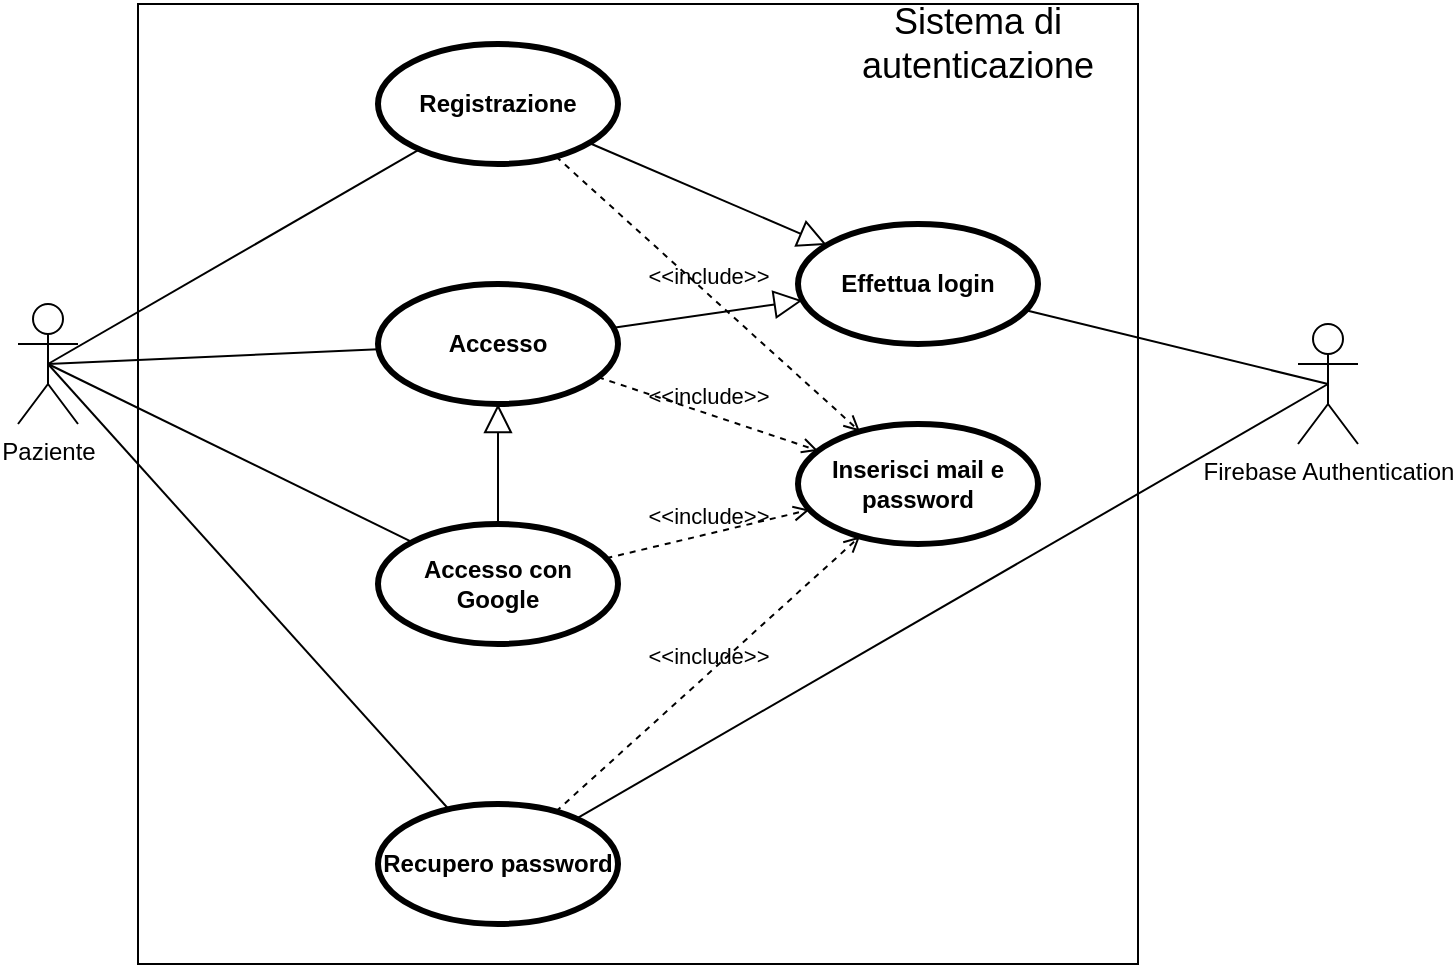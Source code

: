 <mxfile version="14.4.2" type="device" pages="3"><diagram id="C5RBs43oDa-KdzZeNtuy" name="Autenticazione"><mxGraphModel dx="1038" dy="614" grid="1" gridSize="10" guides="1" tooltips="1" connect="1" arrows="1" fold="1" page="1" pageScale="1" pageWidth="827" pageHeight="1169" math="0" shadow="0"><root><mxCell id="WIyWlLk6GJQsqaUBKTNV-0"/><mxCell id="WIyWlLk6GJQsqaUBKTNV-1" parent="WIyWlLk6GJQsqaUBKTNV-0"/><mxCell id="Z7hY3oZWkRkJon9bV2Mr-0" value="Paziente" style="shape=umlActor;verticalLabelPosition=bottom;verticalAlign=top;html=1;outlineConnect=0;" parent="WIyWlLk6GJQsqaUBKTNV-1" vertex="1"><mxGeometry x="60" y="230" width="30" height="60" as="geometry"/></mxCell><mxCell id="Z7hY3oZWkRkJon9bV2Mr-2" value="" style="endArrow=none;html=1;exitX=0.5;exitY=0.5;exitDx=0;exitDy=0;exitPerimeter=0;" parent="WIyWlLk6GJQsqaUBKTNV-1" source="Z7hY3oZWkRkJon9bV2Mr-0" target="Z7hY3oZWkRkJon9bV2Mr-21" edge="1"><mxGeometry width="50" height="50" relative="1" as="geometry"><mxPoint x="390" y="320" as="sourcePoint"/><mxPoint x="293.055" y="104.91" as="targetPoint"/></mxGeometry></mxCell><mxCell id="Z7hY3oZWkRkJon9bV2Mr-15" value="" style="edgeStyle=none;html=1;endArrow=block;endFill=0;endSize=12;verticalAlign=bottom;" parent="WIyWlLk6GJQsqaUBKTNV-1" source="Z7hY3oZWkRkJon9bV2Mr-20" target="Z7hY3oZWkRkJon9bV2Mr-17" edge="1"><mxGeometry width="160" relative="1" as="geometry"><mxPoint x="483.726" y="53.876" as="sourcePoint"/><mxPoint x="397.47" y="68.506" as="targetPoint"/></mxGeometry></mxCell><mxCell id="Z7hY3oZWkRkJon9bV2Mr-16" value="" style="edgeStyle=none;html=1;endArrow=block;endFill=0;endSize=12;verticalAlign=bottom;" parent="WIyWlLk6GJQsqaUBKTNV-1" source="Z7hY3oZWkRkJon9bV2Mr-21" target="Z7hY3oZWkRkJon9bV2Mr-17" edge="1"><mxGeometry width="160" relative="1" as="geometry"><mxPoint x="482.4" y="118.8" as="sourcePoint"/><mxPoint x="396.18" y="94.045" as="targetPoint"/></mxGeometry></mxCell><mxCell id="Z7hY3oZWkRkJon9bV2Mr-17" value="Effettua login" style="shape=ellipse;html=1;strokeWidth=3;fontStyle=1;whiteSpace=wrap;align=center;perimeter=ellipsePerimeter;" parent="WIyWlLk6GJQsqaUBKTNV-1" vertex="1"><mxGeometry x="450" y="190" width="120" height="60" as="geometry"/></mxCell><mxCell id="Z7hY3oZWkRkJon9bV2Mr-20" value="Accesso" style="shape=ellipse;html=1;strokeWidth=3;fontStyle=1;whiteSpace=wrap;align=center;perimeter=ellipsePerimeter;" parent="WIyWlLk6GJQsqaUBKTNV-1" vertex="1"><mxGeometry x="240" y="220" width="120" height="60" as="geometry"/></mxCell><mxCell id="Z7hY3oZWkRkJon9bV2Mr-21" value="Registrazione" style="shape=ellipse;html=1;strokeWidth=3;fontStyle=1;whiteSpace=wrap;align=center;perimeter=ellipsePerimeter;" parent="WIyWlLk6GJQsqaUBKTNV-1" vertex="1"><mxGeometry x="240" y="100" width="120" height="60" as="geometry"/></mxCell><mxCell id="Z7hY3oZWkRkJon9bV2Mr-23" value="Accesso con Google" style="shape=ellipse;html=1;strokeWidth=3;fontStyle=1;whiteSpace=wrap;align=center;perimeter=ellipsePerimeter;" parent="WIyWlLk6GJQsqaUBKTNV-1" vertex="1"><mxGeometry x="240" y="340" width="120" height="60" as="geometry"/></mxCell><mxCell id="Z7hY3oZWkRkJon9bV2Mr-24" value="" style="endArrow=none;html=1;exitX=0.5;exitY=0.5;exitDx=0;exitDy=0;exitPerimeter=0;" parent="WIyWlLk6GJQsqaUBKTNV-1" source="Z7hY3oZWkRkJon9bV2Mr-0" target="Z7hY3oZWkRkJon9bV2Mr-20" edge="1"><mxGeometry width="50" height="50" relative="1" as="geometry"><mxPoint x="105" y="220" as="sourcePoint"/><mxPoint x="254.105" y="190.906" as="targetPoint"/></mxGeometry></mxCell><mxCell id="Z7hY3oZWkRkJon9bV2Mr-28" value="" style="edgeStyle=none;html=1;endArrow=none;verticalAlign=bottom;exitX=0.5;exitY=0.5;exitDx=0;exitDy=0;exitPerimeter=0;" parent="WIyWlLk6GJQsqaUBKTNV-1" source="Z7hY3oZWkRkJon9bV2Mr-0" target="Z7hY3oZWkRkJon9bV2Mr-23" edge="1"><mxGeometry width="160" relative="1" as="geometry"><mxPoint x="120" y="350" as="sourcePoint"/><mxPoint x="280" y="350" as="targetPoint"/></mxGeometry></mxCell><mxCell id="Z7hY3oZWkRkJon9bV2Mr-30" value="" style="edgeStyle=none;html=1;endArrow=block;endFill=0;endSize=12;verticalAlign=bottom;" parent="WIyWlLk6GJQsqaUBKTNV-1" source="Z7hY3oZWkRkJon9bV2Mr-23" target="Z7hY3oZWkRkJon9bV2Mr-20" edge="1"><mxGeometry width="160" relative="1" as="geometry"><mxPoint x="280" y="330" as="sourcePoint"/><mxPoint x="440" y="330" as="targetPoint"/></mxGeometry></mxCell><mxCell id="Z7hY3oZWkRkJon9bV2Mr-31" value="Inserisci mail e password" style="shape=ellipse;html=1;strokeWidth=3;fontStyle=1;whiteSpace=wrap;align=center;perimeter=ellipsePerimeter;" parent="WIyWlLk6GJQsqaUBKTNV-1" vertex="1"><mxGeometry x="450" y="290" width="120" height="60" as="geometry"/></mxCell><mxCell id="Z7hY3oZWkRkJon9bV2Mr-33" value="&amp;lt;&amp;lt;include&amp;gt;&amp;gt;" style="edgeStyle=none;html=1;endArrow=open;verticalAlign=bottom;dashed=1;labelBackgroundColor=none;" parent="WIyWlLk6GJQsqaUBKTNV-1" source="Z7hY3oZWkRkJon9bV2Mr-21" target="Z7hY3oZWkRkJon9bV2Mr-31" edge="1"><mxGeometry width="160" relative="1" as="geometry"><mxPoint x="380" y="220" as="sourcePoint"/><mxPoint x="660" y="250" as="targetPoint"/></mxGeometry></mxCell><mxCell id="Z7hY3oZWkRkJon9bV2Mr-37" value="&amp;lt;&amp;lt;include&amp;gt;&amp;gt;" style="edgeStyle=none;html=1;endArrow=open;verticalAlign=bottom;dashed=1;labelBackgroundColor=none;" parent="WIyWlLk6GJQsqaUBKTNV-1" source="Z7hY3oZWkRkJon9bV2Mr-20" target="Z7hY3oZWkRkJon9bV2Mr-31" edge="1"><mxGeometry width="160" relative="1" as="geometry"><mxPoint x="380" y="220" as="sourcePoint"/><mxPoint x="540" y="220" as="targetPoint"/></mxGeometry></mxCell><mxCell id="Z7hY3oZWkRkJon9bV2Mr-41" value="&amp;lt;&amp;lt;include&amp;gt;&amp;gt;" style="edgeStyle=none;html=1;endArrow=open;verticalAlign=bottom;dashed=1;labelBackgroundColor=none;" parent="WIyWlLk6GJQsqaUBKTNV-1" source="Z7hY3oZWkRkJon9bV2Mr-23" target="Z7hY3oZWkRkJon9bV2Mr-31" edge="1"><mxGeometry width="160" relative="1" as="geometry"><mxPoint x="380" y="220" as="sourcePoint"/><mxPoint x="540" y="220" as="targetPoint"/></mxGeometry></mxCell><mxCell id="Z7hY3oZWkRkJon9bV2Mr-42" value="Recupero password" style="shape=ellipse;html=1;strokeWidth=3;fontStyle=1;whiteSpace=wrap;align=center;perimeter=ellipsePerimeter;" parent="WIyWlLk6GJQsqaUBKTNV-1" vertex="1"><mxGeometry x="240" y="480" width="120" height="60" as="geometry"/></mxCell><mxCell id="Z7hY3oZWkRkJon9bV2Mr-43" value="&amp;lt;&amp;lt;include&amp;gt;&amp;gt;" style="edgeStyle=none;html=1;endArrow=open;verticalAlign=bottom;dashed=1;labelBackgroundColor=none;" parent="WIyWlLk6GJQsqaUBKTNV-1" source="Z7hY3oZWkRkJon9bV2Mr-42" target="Z7hY3oZWkRkJon9bV2Mr-31" edge="1"><mxGeometry width="160" relative="1" as="geometry"><mxPoint x="380" y="330" as="sourcePoint"/><mxPoint x="540" y="330" as="targetPoint"/></mxGeometry></mxCell><mxCell id="Z7hY3oZWkRkJon9bV2Mr-44" value="Firebase Authentication" style="shape=umlActor;html=1;verticalLabelPosition=bottom;verticalAlign=top;align=center;" parent="WIyWlLk6GJQsqaUBKTNV-1" vertex="1"><mxGeometry x="700" y="240" width="30" height="60" as="geometry"/></mxCell><mxCell id="Z7hY3oZWkRkJon9bV2Mr-45" value="" style="edgeStyle=none;html=1;endArrow=none;verticalAlign=bottom;entryX=0.5;entryY=0.5;entryDx=0;entryDy=0;entryPerimeter=0;" parent="WIyWlLk6GJQsqaUBKTNV-1" source="Z7hY3oZWkRkJon9bV2Mr-17" target="Z7hY3oZWkRkJon9bV2Mr-44" edge="1"><mxGeometry width="160" relative="1" as="geometry"><mxPoint x="730" y="250" as="sourcePoint"/><mxPoint x="570" y="330" as="targetPoint"/></mxGeometry></mxCell><mxCell id="Z7hY3oZWkRkJon9bV2Mr-46" value="" style="edgeStyle=none;html=1;endArrow=none;verticalAlign=bottom;entryX=0.5;entryY=0.5;entryDx=0;entryDy=0;entryPerimeter=0;" parent="WIyWlLk6GJQsqaUBKTNV-1" source="Z7hY3oZWkRkJon9bV2Mr-42" target="Z7hY3oZWkRkJon9bV2Mr-44" edge="1"><mxGeometry width="160" relative="1" as="geometry"><mxPoint x="410" y="330" as="sourcePoint"/><mxPoint x="570" y="330" as="targetPoint"/></mxGeometry></mxCell><mxCell id="Z7hY3oZWkRkJon9bV2Mr-48" value="" style="edgeStyle=none;html=1;endArrow=none;verticalAlign=bottom;exitX=0.5;exitY=0.5;exitDx=0;exitDy=0;exitPerimeter=0;" parent="WIyWlLk6GJQsqaUBKTNV-1" source="Z7hY3oZWkRkJon9bV2Mr-0" target="Z7hY3oZWkRkJon9bV2Mr-42" edge="1"><mxGeometry width="160" relative="1" as="geometry"><mxPoint x="410" y="320" as="sourcePoint"/><mxPoint x="570" y="320" as="targetPoint"/></mxGeometry></mxCell><mxCell id="Z7hY3oZWkRkJon9bV2Mr-57" value="" style="rounded=0;whiteSpace=wrap;html=1;fillColor=none;" parent="WIyWlLk6GJQsqaUBKTNV-1" vertex="1"><mxGeometry x="120" y="80" width="500" height="480" as="geometry"/></mxCell><mxCell id="Z7hY3oZWkRkJon9bV2Mr-58" value="&lt;font style=&quot;font-size: 18px&quot;&gt;Sistema di autenticazione&lt;/font&gt;" style="text;html=1;strokeColor=none;fillColor=none;align=center;verticalAlign=middle;whiteSpace=wrap;rounded=0;" parent="WIyWlLk6GJQsqaUBKTNV-1" vertex="1"><mxGeometry x="470" y="90" width="140" height="20" as="geometry"/></mxCell></root></mxGraphModel></diagram><diagram id="Mmi5M5SoNs90t9QV_GVj" name="TalApp"><mxGraphModel dx="2310" dy="2046" grid="1" gridSize="10" guides="1" tooltips="1" connect="1" arrows="1" fold="1" page="1" pageScale="1" pageWidth="827" pageHeight="1169" math="0" shadow="0"><root><mxCell id="o3n6THYB0QuGTfENgM6s-0"/><mxCell id="o3n6THYB0QuGTfENgM6s-1" parent="o3n6THYB0QuGTfENgM6s-0"/><mxCell id="ErWyXOK8tNj4QNX0Vo6C-8" value="" style="rounded=0;whiteSpace=wrap;html=1;fillColor=none;" vertex="1" parent="o3n6THYB0QuGTfENgM6s-1"><mxGeometry x="40" y="-40" width="1040" height="560" as="geometry"/></mxCell><mxCell id="o3n6THYB0QuGTfENgM6s-2" value="Paziente" style="shape=umlActor;verticalLabelPosition=bottom;verticalAlign=top;html=1;outlineConnect=0;fillColor=none;" parent="o3n6THYB0QuGTfENgM6s-1" vertex="1"><mxGeometry x="-60" y="150" width="30" height="60" as="geometry"/></mxCell><mxCell id="o3n6THYB0QuGTfENgM6s-4" value="Visualizza calendario" style="shape=ellipse;html=1;strokeWidth=3;fontStyle=1;whiteSpace=wrap;align=center;perimeter=ellipsePerimeter;fillColor=none;" parent="o3n6THYB0QuGTfENgM6s-1" vertex="1"><mxGeometry x="120" y="-20" width="120" height="60" as="geometry"/></mxCell><mxCell id="o3n6THYB0QuGTfENgM6s-5" value="Mostra eventi in un giorno specifico" style="shape=ellipse;html=1;strokeWidth=3;fontStyle=1;whiteSpace=wrap;align=center;perimeter=ellipsePerimeter;fillColor=none;" parent="o3n6THYB0QuGTfENgM6s-1" vertex="1"><mxGeometry x="320" y="-20" width="120" height="60" as="geometry"/></mxCell><mxCell id="o3n6THYB0QuGTfENgM6s-6" value="" style="edgeStyle=none;html=1;endArrow=none;verticalAlign=bottom;exitX=0.5;exitY=0.5;exitDx=0;exitDy=0;exitPerimeter=0;" parent="o3n6THYB0QuGTfENgM6s-1" source="o3n6THYB0QuGTfENgM6s-2" target="o3n6THYB0QuGTfENgM6s-4" edge="1"><mxGeometry width="160" relative="1" as="geometry"><mxPoint x="180" y="-10" as="sourcePoint"/><mxPoint x="340" y="-10" as="targetPoint"/></mxGeometry></mxCell><mxCell id="o3n6THYB0QuGTfENgM6s-7" value="&amp;lt;&amp;lt;extend&amp;gt;&amp;gt;" style="edgeStyle=none;html=1;startArrow=open;endArrow=none;startSize=12;verticalAlign=bottom;dashed=1;labelBackgroundColor=none;" parent="o3n6THYB0QuGTfENgM6s-1" source="o3n6THYB0QuGTfENgM6s-4" target="o3n6THYB0QuGTfENgM6s-5" edge="1"><mxGeometry width="160" relative="1" as="geometry"><mxPoint x="310" y="280" as="sourcePoint"/><mxPoint x="470" y="280" as="targetPoint"/></mxGeometry></mxCell><mxCell id="o3n6THYB0QuGTfENgM6s-8" value="Aggiungi trasfusione" style="shape=ellipse;html=1;strokeWidth=3;fontStyle=1;whiteSpace=wrap;align=center;perimeter=ellipsePerimeter;fillColor=none;" parent="o3n6THYB0QuGTfENgM6s-1" vertex="1"><mxGeometry x="120" y="60" width="120" height="60" as="geometry"/></mxCell><mxCell id="o3n6THYB0QuGTfENgM6s-9" value="Aggiungi esame" style="shape=ellipse;html=1;strokeWidth=3;fontStyle=1;whiteSpace=wrap;align=center;perimeter=ellipsePerimeter;fillColor=none;" parent="o3n6THYB0QuGTfENgM6s-1" vertex="1"><mxGeometry x="120" y="140" width="120" height="60" as="geometry"/></mxCell><mxCell id="o3n6THYB0QuGTfENgM6s-10" value="Aggiungi terapia" style="shape=ellipse;html=1;strokeWidth=3;fontStyle=1;whiteSpace=wrap;align=center;perimeter=ellipsePerimeter;fillColor=none;" parent="o3n6THYB0QuGTfENgM6s-1" vertex="1"><mxGeometry x="120" y="220" width="120" height="60" as="geometry"/></mxCell><mxCell id="o3n6THYB0QuGTfENgM6s-14" value="Modifica trasfusione" style="shape=ellipse;html=1;strokeWidth=3;fontStyle=1;whiteSpace=wrap;align=center;perimeter=ellipsePerimeter;fillColor=none;" parent="o3n6THYB0QuGTfENgM6s-1" vertex="1"><mxGeometry x="480" y="200" width="120" height="60" as="geometry"/></mxCell><mxCell id="o3n6THYB0QuGTfENgM6s-18" value="&amp;lt;&amp;lt;extend&amp;gt;&amp;gt;" style="edgeStyle=none;html=1;startArrow=open;endArrow=none;startSize=12;verticalAlign=bottom;dashed=1;labelBackgroundColor=none;" parent="o3n6THYB0QuGTfENgM6s-1" target="o3n6THYB0QuGTfENgM6s-8" edge="1"><mxGeometry width="160" relative="1" as="geometry"><mxPoint x="226.587" y="71.095" as="sourcePoint"/><mxPoint x="410" y="290" as="targetPoint"/></mxGeometry></mxCell><mxCell id="o3n6THYB0QuGTfENgM6s-23" value="" style="edgeStyle=none;html=1;endArrow=none;verticalAlign=bottom;exitX=0.5;exitY=0.5;exitDx=0;exitDy=0;exitPerimeter=0;" parent="o3n6THYB0QuGTfENgM6s-1" source="o3n6THYB0QuGTfENgM6s-2" target="o3n6THYB0QuGTfENgM6s-8" edge="1"><mxGeometry width="160" relative="1" as="geometry"><mxPoint x="440" y="-100" as="sourcePoint"/><mxPoint x="133.206" y="108.777" as="targetPoint"/></mxGeometry></mxCell><mxCell id="o3n6THYB0QuGTfENgM6s-24" value="" style="edgeStyle=none;html=1;endArrow=none;verticalAlign=bottom;exitX=0.5;exitY=0.5;exitDx=0;exitDy=0;exitPerimeter=0;" parent="o3n6THYB0QuGTfENgM6s-1" source="o3n6THYB0QuGTfENgM6s-2" target="o3n6THYB0QuGTfENgM6s-9" edge="1"><mxGeometry width="160" relative="1" as="geometry"><mxPoint x="70" y="-230" as="sourcePoint"/><mxPoint x="120.237" y="172.665" as="targetPoint"/></mxGeometry></mxCell><mxCell id="o3n6THYB0QuGTfENgM6s-25" value="" style="edgeStyle=none;html=1;endArrow=none;verticalAlign=bottom;exitX=0.5;exitY=0.5;exitDx=0;exitDy=0;exitPerimeter=0;" parent="o3n6THYB0QuGTfENgM6s-1" source="o3n6THYB0QuGTfENgM6s-2" target="o3n6THYB0QuGTfENgM6s-10" edge="1"><mxGeometry width="160" relative="1" as="geometry"><mxPoint x="440" y="-100" as="sourcePoint"/><mxPoint x="129.102" y="234.115" as="targetPoint"/></mxGeometry></mxCell><mxCell id="o3n6THYB0QuGTfENgM6s-27" value="Elimina trasfusione" style="shape=ellipse;html=1;strokeWidth=3;fontStyle=1;whiteSpace=wrap;align=center;perimeter=ellipsePerimeter;fillColor=none;" parent="o3n6THYB0QuGTfENgM6s-1" vertex="1"><mxGeometry x="480" y="-20" width="120" height="60" as="geometry"/></mxCell><mxCell id="o3n6THYB0QuGTfENgM6s-28" value="Elimina esame" style="shape=ellipse;html=1;strokeWidth=3;fontStyle=1;whiteSpace=wrap;align=center;perimeter=ellipsePerimeter;fillColor=none;" parent="o3n6THYB0QuGTfENgM6s-1" vertex="1"><mxGeometry x="640" y="-20" width="120" height="60" as="geometry"/></mxCell><mxCell id="o3n6THYB0QuGTfENgM6s-30" value="&amp;lt;&amp;lt;extend&amp;gt;&amp;gt;" style="edgeStyle=none;html=1;startArrow=open;endArrow=none;startSize=12;verticalAlign=bottom;dashed=1;labelBackgroundColor=none;" parent="o3n6THYB0QuGTfENgM6s-1" source="o3n6THYB0QuGTfENgM6s-14" target="o3n6THYB0QuGTfENgM6s-27" edge="1"><mxGeometry width="160" relative="1" as="geometry"><mxPoint x="299" y="970" as="sourcePoint"/><mxPoint x="459" y="970" as="targetPoint"/></mxGeometry></mxCell><mxCell id="o3n6THYB0QuGTfENgM6s-31" value="&amp;lt;&amp;lt;extend&amp;gt;&amp;gt;" style="edgeStyle=none;html=1;startArrow=open;endArrow=none;startSize=12;verticalAlign=bottom;dashed=1;labelBackgroundColor=none;" parent="o3n6THYB0QuGTfENgM6s-1" source="o3n6THYB0QuGTfENgM6s-15" target="o3n6THYB0QuGTfENgM6s-28" edge="1"><mxGeometry width="160" relative="1" as="geometry"><mxPoint x="369" y="560" as="sourcePoint"/><mxPoint x="529" y="560" as="targetPoint"/></mxGeometry></mxCell><mxCell id="o3n6THYB0QuGTfENgM6s-32" value="&amp;lt;&amp;lt;extend&amp;gt;&amp;gt;" style="edgeStyle=none;html=1;startArrow=open;endArrow=none;startSize=12;verticalAlign=bottom;dashed=1;labelBackgroundColor=none;" parent="o3n6THYB0QuGTfENgM6s-1" source="o3n6THYB0QuGTfENgM6s-16" target="o3n6THYB0QuGTfENgM6s-29" edge="1"><mxGeometry width="160" relative="1" as="geometry"><mxPoint x="659" y="690" as="sourcePoint"/><mxPoint x="819" y="690" as="targetPoint"/></mxGeometry></mxCell><mxCell id="o3n6THYB0QuGTfENgM6s-33" value="&amp;lt;&amp;lt;extend&amp;gt;&amp;gt;" style="edgeStyle=none;html=1;startArrow=open;endArrow=none;startSize=12;verticalAlign=bottom;dashed=1;labelBackgroundColor=none;" parent="o3n6THYB0QuGTfENgM6s-1" source="o3n6THYB0QuGTfENgM6s-5" target="o3n6THYB0QuGTfENgM6s-14" edge="1"><mxGeometry width="160" relative="1" as="geometry"><mxPoint x="376" y="370" as="sourcePoint"/><mxPoint x="536" y="370" as="targetPoint"/></mxGeometry></mxCell><mxCell id="o3n6THYB0QuGTfENgM6s-34" value="&amp;lt;&amp;lt;extend&amp;gt;&amp;gt;" style="edgeStyle=none;html=1;startArrow=open;endArrow=none;startSize=12;verticalAlign=bottom;dashed=1;labelBackgroundColor=none;" parent="o3n6THYB0QuGTfENgM6s-1" source="o3n6THYB0QuGTfENgM6s-5" target="o3n6THYB0QuGTfENgM6s-15" edge="1"><mxGeometry width="160" relative="1" as="geometry"><mxPoint x="376" y="370" as="sourcePoint"/><mxPoint x="536" y="370" as="targetPoint"/></mxGeometry></mxCell><mxCell id="o3n6THYB0QuGTfENgM6s-35" value="&amp;lt;&amp;lt;extend&amp;gt;&amp;gt;" style="edgeStyle=none;html=1;startArrow=open;endArrow=none;startSize=12;verticalAlign=bottom;dashed=1;labelBackgroundColor=none;" parent="o3n6THYB0QuGTfENgM6s-1" source="o3n6THYB0QuGTfENgM6s-5" target="o3n6THYB0QuGTfENgM6s-16" edge="1"><mxGeometry width="160" relative="1" as="geometry"><mxPoint x="376" y="370" as="sourcePoint"/><mxPoint x="536" y="370" as="targetPoint"/></mxGeometry></mxCell><mxCell id="o3n6THYB0QuGTfENgM6s-36" value="Modifica impostazioni" style="shape=ellipse;html=1;strokeWidth=3;fontStyle=1;whiteSpace=wrap;align=center;perimeter=ellipsePerimeter;fillColor=none;" parent="o3n6THYB0QuGTfENgM6s-1" vertex="1"><mxGeometry x="120" y="300" width="120" height="60" as="geometry"/></mxCell><mxCell id="o3n6THYB0QuGTfENgM6s-37" value="" style="edgeStyle=none;html=1;endArrow=none;verticalAlign=bottom;exitX=0.5;exitY=0.5;exitDx=0;exitDy=0;exitPerimeter=0;" parent="o3n6THYB0QuGTfENgM6s-1" source="o3n6THYB0QuGTfENgM6s-2" target="o3n6THYB0QuGTfENgM6s-36" edge="1"><mxGeometry width="160" relative="1" as="geometry"><mxPoint x="410" y="40" as="sourcePoint"/><mxPoint x="570" y="40" as="targetPoint"/></mxGeometry></mxCell><mxCell id="o3n6THYB0QuGTfENgM6s-48" value="&amp;lt;&amp;lt;extend&amp;gt;&amp;gt;" style="edgeStyle=none;html=1;startArrow=open;endArrow=none;startSize=12;verticalAlign=bottom;dashed=1;labelBackgroundColor=none;" parent="o3n6THYB0QuGTfENgM6s-1" source="o3n6THYB0QuGTfENgM6s-9" target="2QFDep6O5nrnQ_E7dY_Y-4" edge="1"><mxGeometry width="160" relative="1" as="geometry"><mxPoint x="737" y="520" as="sourcePoint"/><mxPoint x="423.644" y="639.413" as="targetPoint"/></mxGeometry></mxCell><mxCell id="o3n6THYB0QuGTfENgM6s-51" value="Esegui logout" style="shape=ellipse;html=1;strokeWidth=3;fontStyle=1;whiteSpace=wrap;align=center;perimeter=ellipsePerimeter;fillColor=none;" parent="o3n6THYB0QuGTfENgM6s-1" vertex="1"><mxGeometry x="120" y="420" width="120" height="60" as="geometry"/></mxCell><mxCell id="2QFDep6O5nrnQ_E7dY_Y-0" value="&amp;lt;&amp;lt;extend&amp;gt;&amp;gt;" style="edgeStyle=none;html=1;startArrow=open;endArrow=none;startSize=12;verticalAlign=bottom;dashed=1;labelBackgroundColor=none;" parent="o3n6THYB0QuGTfENgM6s-1" source="o3n6THYB0QuGTfENgM6s-36" target="o3n6THYB0QuGTfENgM6s-51" edge="1"><mxGeometry width="160" relative="1" as="geometry"><mxPoint x="370" y="240" as="sourcePoint"/><mxPoint x="530" y="240" as="targetPoint"/></mxGeometry></mxCell><mxCell id="2QFDep6O5nrnQ_E7dY_Y-1" value="Firebase Authentication" style="shape=umlActor;html=1;verticalLabelPosition=bottom;verticalAlign=top;align=center;fillColor=none;" parent="o3n6THYB0QuGTfENgM6s-1" vertex="1"><mxGeometry x="-60" y="420" width="30" height="60" as="geometry"/></mxCell><mxCell id="2QFDep6O5nrnQ_E7dY_Y-2" value="Aggiungi allegato" style="shape=ellipse;html=1;strokeWidth=3;fontStyle=1;whiteSpace=wrap;align=center;perimeter=ellipsePerimeter;fillColor=none;" parent="o3n6THYB0QuGTfENgM6s-1" vertex="1"><mxGeometry x="800" y="-20" width="120" height="60" as="geometry"/></mxCell><mxCell id="2QFDep6O5nrnQ_E7dY_Y-3" value="&amp;lt;&amp;lt;extend&amp;gt;&amp;gt;" style="edgeStyle=none;html=1;startArrow=open;endArrow=none;startSize=12;verticalAlign=bottom;dashed=1;labelBackgroundColor=none;" parent="o3n6THYB0QuGTfENgM6s-1" source="o3n6THYB0QuGTfENgM6s-15" target="2QFDep6O5nrnQ_E7dY_Y-2" edge="1"><mxGeometry width="160" relative="1" as="geometry"><mxPoint x="263.022" y="740.384" as="sourcePoint"/><mxPoint x="471" y="555" as="targetPoint"/></mxGeometry></mxCell><mxCell id="2QFDep6O5nrnQ_E7dY_Y-4" value="Aggiungi analisi" style="shape=ellipse;html=1;strokeWidth=3;fontStyle=1;whiteSpace=wrap;align=center;perimeter=ellipsePerimeter;fillColor=none;" parent="o3n6THYB0QuGTfENgM6s-1" vertex="1"><mxGeometry x="310" y="140" width="120" height="60" as="geometry"/></mxCell><mxCell id="PqvA-W9dx97iyLOqaGGI-2" value="" style="edgeStyle=none;html=1;endArrow=none;verticalAlign=bottom;exitX=0.5;exitY=0.5;exitDx=0;exitDy=0;exitPerimeter=0;" parent="o3n6THYB0QuGTfENgM6s-1" source="2QFDep6O5nrnQ_E7dY_Y-1" target="o3n6THYB0QuGTfENgM6s-51" edge="1"><mxGeometry width="160" relative="1" as="geometry"><mxPoint x="450" y="-110" as="sourcePoint"/><mxPoint x="610" y="-110" as="targetPoint"/></mxGeometry></mxCell><mxCell id="PqvA-W9dx97iyLOqaGGI-3" value="Cloud Firestore" style="shape=umlActor;html=1;verticalLabelPosition=bottom;verticalAlign=top;align=center;fillColor=none;" parent="o3n6THYB0QuGTfENgM6s-1" vertex="1"><mxGeometry x="525" y="525" width="30" height="60" as="geometry"/></mxCell><mxCell id="PqvA-W9dx97iyLOqaGGI-4" value="" style="edgeStyle=none;html=1;endArrow=none;verticalAlign=bottom;entryX=0.5;entryY=0.5;entryDx=0;entryDy=0;entryPerimeter=0;" parent="o3n6THYB0QuGTfENgM6s-1" source="o3n6THYB0QuGTfENgM6s-8" target="PqvA-W9dx97iyLOqaGGI-3" edge="1"><mxGeometry width="160" relative="1" as="geometry"><mxPoint x="490" y="420" as="sourcePoint"/><mxPoint x="650" y="420" as="targetPoint"/></mxGeometry></mxCell><mxCell id="PqvA-W9dx97iyLOqaGGI-5" value="" style="edgeStyle=none;html=1;endArrow=none;verticalAlign=bottom;entryX=0.5;entryY=0.5;entryDx=0;entryDy=0;entryPerimeter=0;" parent="o3n6THYB0QuGTfENgM6s-1" source="o3n6THYB0QuGTfENgM6s-9" target="PqvA-W9dx97iyLOqaGGI-3" edge="1"><mxGeometry width="160" relative="1" as="geometry"><mxPoint x="490" y="420" as="sourcePoint"/><mxPoint x="650" y="420" as="targetPoint"/></mxGeometry></mxCell><mxCell id="PqvA-W9dx97iyLOqaGGI-6" value="" style="edgeStyle=none;html=1;endArrow=none;verticalAlign=bottom;entryX=0.5;entryY=0.5;entryDx=0;entryDy=0;entryPerimeter=0;" parent="o3n6THYB0QuGTfENgM6s-1" source="o3n6THYB0QuGTfENgM6s-10" target="PqvA-W9dx97iyLOqaGGI-3" edge="1"><mxGeometry width="160" relative="1" as="geometry"><mxPoint x="490" y="420" as="sourcePoint"/><mxPoint x="650" y="420" as="targetPoint"/></mxGeometry></mxCell><mxCell id="PqvA-W9dx97iyLOqaGGI-9" value="" style="edgeStyle=none;html=1;endArrow=none;verticalAlign=bottom;entryX=0.5;entryY=0.5;entryDx=0;entryDy=0;entryPerimeter=0;" parent="o3n6THYB0QuGTfENgM6s-1" source="o3n6THYB0QuGTfENgM6s-15" target="PqvA-W9dx97iyLOqaGGI-3" edge="1"><mxGeometry width="160" relative="1" as="geometry"><mxPoint x="329" y="130" as="sourcePoint"/><mxPoint x="489" y="130" as="targetPoint"/></mxGeometry></mxCell><mxCell id="PqvA-W9dx97iyLOqaGGI-17" value="" style="edgeStyle=none;html=1;endArrow=none;verticalAlign=bottom;entryX=0.5;entryY=0.5;entryDx=0;entryDy=0;entryPerimeter=0;" parent="o3n6THYB0QuGTfENgM6s-1" source="o3n6THYB0QuGTfENgM6s-16" target="PqvA-W9dx97iyLOqaGGI-3" edge="1"><mxGeometry width="160" relative="1" as="geometry"><mxPoint x="539" y="270" as="sourcePoint"/><mxPoint x="699" y="270" as="targetPoint"/></mxGeometry></mxCell><mxCell id="PqvA-W9dx97iyLOqaGGI-18" value="" style="edgeStyle=none;html=1;endArrow=none;verticalAlign=bottom;entryX=0.5;entryY=0.5;entryDx=0;entryDy=0;entryPerimeter=0;" parent="o3n6THYB0QuGTfENgM6s-1" source="2QFDep6O5nrnQ_E7dY_Y-4" target="PqvA-W9dx97iyLOqaGGI-3" edge="1"><mxGeometry width="160" relative="1" as="geometry"><mxPoint x="830" y="390" as="sourcePoint"/><mxPoint x="990" y="390" as="targetPoint"/></mxGeometry></mxCell><mxCell id="PqvA-W9dx97iyLOqaGGI-24" value="Firestore Storage" style="shape=umlActor;html=1;verticalLabelPosition=bottom;verticalAlign=top;align=center;fillColor=none;" parent="o3n6THYB0QuGTfENgM6s-1" vertex="1"><mxGeometry x="1130" y="100" width="30" height="60" as="geometry"/></mxCell><mxCell id="PqvA-W9dx97iyLOqaGGI-25" value="" style="edgeStyle=none;html=1;endArrow=none;verticalAlign=bottom;entryX=0.5;entryY=0.5;entryDx=0;entryDy=0;entryPerimeter=0;" parent="o3n6THYB0QuGTfENgM6s-1" source="2QFDep6O5nrnQ_E7dY_Y-2" target="PqvA-W9dx97iyLOqaGGI-24" edge="1"><mxGeometry width="160" relative="1" as="geometry"><mxPoint x="1259" y="80" as="sourcePoint"/><mxPoint x="1419" y="80" as="targetPoint"/></mxGeometry></mxCell><mxCell id="PqvA-W9dx97iyLOqaGGI-26" value="Mostra allegato" style="shape=ellipse;html=1;strokeWidth=3;fontStyle=1;whiteSpace=wrap;align=center;perimeter=ellipsePerimeter;fillColor=none;" parent="o3n6THYB0QuGTfENgM6s-1" vertex="1"><mxGeometry x="960" y="200" width="120" height="60" as="geometry"/></mxCell><mxCell id="PqvA-W9dx97iyLOqaGGI-27" value="&amp;lt;&amp;lt;extend&amp;gt;&amp;gt;" style="edgeStyle=none;html=1;startArrow=open;endArrow=none;startSize=12;verticalAlign=bottom;dashed=1;labelBackgroundColor=none;" parent="o3n6THYB0QuGTfENgM6s-1" source="2QFDep6O5nrnQ_E7dY_Y-2" target="PqvA-W9dx97iyLOqaGGI-26" edge="1"><mxGeometry width="160" relative="1" as="geometry"><mxPoint x="826" y="260" as="sourcePoint"/><mxPoint x="986" y="260" as="targetPoint"/></mxGeometry></mxCell><mxCell id="o3n6THYB0QuGTfENgM6s-29" value="Elimina terapia" style="shape=ellipse;html=1;strokeWidth=3;fontStyle=1;whiteSpace=wrap;align=center;perimeter=ellipsePerimeter;fillColor=none;" parent="o3n6THYB0QuGTfENgM6s-1" vertex="1"><mxGeometry x="960" y="-20" width="120" height="60" as="geometry"/></mxCell><mxCell id="o3n6THYB0QuGTfENgM6s-16" value="Modifica terapia" style="shape=ellipse;html=1;strokeWidth=3;fontStyle=1;whiteSpace=wrap;align=center;perimeter=ellipsePerimeter;fillColor=none;" parent="o3n6THYB0QuGTfENgM6s-1" vertex="1"><mxGeometry x="800" y="200" width="120" height="60" as="geometry"/></mxCell><mxCell id="o3n6THYB0QuGTfENgM6s-15" value="Modifica esame" style="shape=ellipse;html=1;strokeWidth=3;fontStyle=1;whiteSpace=wrap;align=center;perimeter=ellipsePerimeter;fillColor=none;" parent="o3n6THYB0QuGTfENgM6s-1" vertex="1"><mxGeometry x="640" y="200" width="120" height="60" as="geometry"/></mxCell><mxCell id="ErWyXOK8tNj4QNX0Vo6C-7" value="" style="endArrow=none;html=1;exitX=0.5;exitY=0.5;exitDx=0;exitDy=0;exitPerimeter=0;" edge="1" parent="o3n6THYB0QuGTfENgM6s-1" source="PqvA-W9dx97iyLOqaGGI-3" target="o3n6THYB0QuGTfENgM6s-14"><mxGeometry width="50" height="50" relative="1" as="geometry"><mxPoint x="850" y="340" as="sourcePoint"/><mxPoint x="900" y="290" as="targetPoint"/></mxGeometry></mxCell><mxCell id="SoArSgfBvUbP64Sj5buW-0" value="&lt;font style=&quot;font-size: 18px&quot;&gt;Gestione dei dati&lt;/font&gt;" style="text;html=1;strokeColor=none;fillColor=none;align=center;verticalAlign=middle;whiteSpace=wrap;rounded=0;" vertex="1" parent="o3n6THYB0QuGTfENgM6s-1"><mxGeometry x="920" y="480" width="140" height="20" as="geometry"/></mxCell></root></mxGraphModel></diagram><diagram id="wJHu7i18-4zS0TO9st1V" name="Diagramma ER"><mxGraphModel dx="270" dy="608" grid="1" gridSize="10" guides="1" tooltips="1" connect="1" arrows="1" fold="1" page="1" pageScale="1" pageWidth="827" pageHeight="1169" math="0" shadow="0"><root><mxCell id="euwjNej6xHZhAYOSKX5J-0"/><mxCell id="euwjNej6xHZhAYOSKX5J-1" parent="euwjNej6xHZhAYOSKX5J-0"/><mxCell id="cnfFJX5AWs5eMXYvdikF-0" value="Table" style="shape=table;startSize=30;container=1;collapsible=1;childLayout=tableLayout;fixedRows=1;rowLines=0;fontStyle=1;align=center;resizeLast=1;fillColor=none;" vertex="1" parent="euwjNej6xHZhAYOSKX5J-1"><mxGeometry x="320" y="240" width="180" height="160" as="geometry"/></mxCell><mxCell id="cnfFJX5AWs5eMXYvdikF-1" value="" style="shape=partialRectangle;collapsible=0;dropTarget=0;pointerEvents=0;fillColor=none;top=0;left=0;bottom=1;right=0;points=[[0,0.5],[1,0.5]];portConstraint=eastwest;" vertex="1" parent="cnfFJX5AWs5eMXYvdikF-0"><mxGeometry y="30" width="180" height="30" as="geometry"/></mxCell><mxCell id="cnfFJX5AWs5eMXYvdikF-2" value="PK" style="shape=partialRectangle;connectable=0;fillColor=none;top=0;left=0;bottom=0;right=0;fontStyle=1;overflow=hidden;" vertex="1" parent="cnfFJX5AWs5eMXYvdikF-1"><mxGeometry width="30" height="30" as="geometry"/></mxCell><mxCell id="cnfFJX5AWs5eMXYvdikF-3" value="UniqueID" style="shape=partialRectangle;connectable=0;fillColor=none;top=0;left=0;bottom=0;right=0;align=left;spacingLeft=6;fontStyle=5;overflow=hidden;" vertex="1" parent="cnfFJX5AWs5eMXYvdikF-1"><mxGeometry x="30" width="150" height="30" as="geometry"/></mxCell><mxCell id="cnfFJX5AWs5eMXYvdikF-4" value="" style="shape=partialRectangle;collapsible=0;dropTarget=0;pointerEvents=0;fillColor=none;top=0;left=0;bottom=0;right=0;points=[[0,0.5],[1,0.5]];portConstraint=eastwest;" vertex="1" parent="cnfFJX5AWs5eMXYvdikF-0"><mxGeometry y="60" width="180" height="30" as="geometry"/></mxCell><mxCell id="cnfFJX5AWs5eMXYvdikF-5" value="" style="shape=partialRectangle;connectable=0;fillColor=none;top=0;left=0;bottom=0;right=0;editable=1;overflow=hidden;" vertex="1" parent="cnfFJX5AWs5eMXYvdikF-4"><mxGeometry width="30" height="30" as="geometry"/></mxCell><mxCell id="cnfFJX5AWs5eMXYvdikF-6" value="Row 1" style="shape=partialRectangle;connectable=0;fillColor=none;top=0;left=0;bottom=0;right=0;align=left;spacingLeft=6;overflow=hidden;" vertex="1" parent="cnfFJX5AWs5eMXYvdikF-4"><mxGeometry x="30" width="150" height="30" as="geometry"/></mxCell><mxCell id="cnfFJX5AWs5eMXYvdikF-7" value="" style="shape=partialRectangle;collapsible=0;dropTarget=0;pointerEvents=0;fillColor=none;top=0;left=0;bottom=0;right=0;points=[[0,0.5],[1,0.5]];portConstraint=eastwest;" vertex="1" parent="cnfFJX5AWs5eMXYvdikF-0"><mxGeometry y="90" width="180" height="30" as="geometry"/></mxCell><mxCell id="cnfFJX5AWs5eMXYvdikF-8" value="" style="shape=partialRectangle;connectable=0;fillColor=none;top=0;left=0;bottom=0;right=0;editable=1;overflow=hidden;" vertex="1" parent="cnfFJX5AWs5eMXYvdikF-7"><mxGeometry width="30" height="30" as="geometry"/></mxCell><mxCell id="cnfFJX5AWs5eMXYvdikF-9" value="Row 2" style="shape=partialRectangle;connectable=0;fillColor=none;top=0;left=0;bottom=0;right=0;align=left;spacingLeft=6;overflow=hidden;" vertex="1" parent="cnfFJX5AWs5eMXYvdikF-7"><mxGeometry x="30" width="150" height="30" as="geometry"/></mxCell><mxCell id="cnfFJX5AWs5eMXYvdikF-10" value="" style="shape=partialRectangle;collapsible=0;dropTarget=0;pointerEvents=0;fillColor=none;top=0;left=0;bottom=0;right=0;points=[[0,0.5],[1,0.5]];portConstraint=eastwest;" vertex="1" parent="cnfFJX5AWs5eMXYvdikF-0"><mxGeometry y="120" width="180" height="30" as="geometry"/></mxCell><mxCell id="cnfFJX5AWs5eMXYvdikF-11" value="" style="shape=partialRectangle;connectable=0;fillColor=none;top=0;left=0;bottom=0;right=0;editable=1;overflow=hidden;" vertex="1" parent="cnfFJX5AWs5eMXYvdikF-10"><mxGeometry width="30" height="30" as="geometry"/></mxCell><mxCell id="cnfFJX5AWs5eMXYvdikF-12" value="Row 3" style="shape=partialRectangle;connectable=0;fillColor=none;top=0;left=0;bottom=0;right=0;align=left;spacingLeft=6;overflow=hidden;" vertex="1" parent="cnfFJX5AWs5eMXYvdikF-10"><mxGeometry x="30" width="150" height="30" as="geometry"/></mxCell><mxCell id="cnfFJX5AWs5eMXYvdikF-13" value="utente" style="shape=table;startSize=30;container=1;collapsible=1;childLayout=tableLayout;fixedRows=1;rowLines=0;fontStyle=1;align=center;resizeLast=1;fillColor=none;" vertex="1" parent="euwjNej6xHZhAYOSKX5J-1"><mxGeometry x="40" y="40" width="180" height="440" as="geometry"><mxRectangle x="160" y="100" width="60" height="30" as="alternateBounds"/></mxGeometry></mxCell><mxCell id="cnfFJX5AWs5eMXYvdikF-17" value="" style="shape=partialRectangle;collapsible=0;dropTarget=0;pointerEvents=0;fillColor=none;top=0;left=0;bottom=1;right=0;points=[[0,0.5],[1,0.5]];portConstraint=eastwest;" vertex="1" parent="cnfFJX5AWs5eMXYvdikF-13"><mxGeometry y="30" width="180" height="30" as="geometry"/></mxCell><mxCell id="cnfFJX5AWs5eMXYvdikF-18" value="PK" style="shape=partialRectangle;connectable=0;fillColor=none;top=0;left=0;bottom=0;right=0;fontStyle=1;overflow=hidden;" vertex="1" parent="cnfFJX5AWs5eMXYvdikF-17"><mxGeometry width="80" height="30" as="geometry"/></mxCell><mxCell id="cnfFJX5AWs5eMXYvdikF-19" value="ID utente" style="shape=partialRectangle;connectable=0;fillColor=none;top=0;left=0;bottom=0;right=0;align=left;spacingLeft=6;fontStyle=5;overflow=hidden;" vertex="1" parent="cnfFJX5AWs5eMXYvdikF-17"><mxGeometry x="80" width="100" height="30" as="geometry"/></mxCell><mxCell id="cnfFJX5AWs5eMXYvdikF-20" value="" style="shape=partialRectangle;collapsible=0;dropTarget=0;pointerEvents=0;fillColor=none;top=0;left=0;bottom=0;right=0;points=[[0,0.5],[1,0.5]];portConstraint=eastwest;" vertex="1" parent="cnfFJX5AWs5eMXYvdikF-13"><mxGeometry y="60" width="180" height="30" as="geometry"/></mxCell><mxCell id="cnfFJX5AWs5eMXYvdikF-21" value="String FK" style="shape=partialRectangle;connectable=0;fillColor=none;top=0;left=0;bottom=0;right=0;editable=1;overflow=hidden;" vertex="1" parent="cnfFJX5AWs5eMXYvdikF-20"><mxGeometry width="80" height="30" as="geometry"/></mxCell><mxCell id="cnfFJX5AWs5eMXYvdikF-22" value="ID trasfusione" style="shape=partialRectangle;connectable=0;fillColor=none;top=0;left=0;bottom=0;right=0;align=center;overflow=hidden;" vertex="1" parent="cnfFJX5AWs5eMXYvdikF-20"><mxGeometry x="80" width="100" height="30" as="geometry"/></mxCell><mxCell id="cnfFJX5AWs5eMXYvdikF-23" value="" style="shape=partialRectangle;collapsible=0;dropTarget=0;pointerEvents=0;fillColor=none;top=0;left=0;bottom=0;right=0;points=[[0,0.5],[1,0.5]];portConstraint=eastwest;" vertex="1" parent="cnfFJX5AWs5eMXYvdikF-13"><mxGeometry y="90" width="180" height="30" as="geometry"/></mxCell><mxCell id="cnfFJX5AWs5eMXYvdikF-24" value="String FK" style="shape=partialRectangle;connectable=0;fillColor=none;top=0;left=0;bottom=0;right=0;editable=1;overflow=hidden;" vertex="1" parent="cnfFJX5AWs5eMXYvdikF-23"><mxGeometry width="80" height="30" as="geometry"/></mxCell><mxCell id="cnfFJX5AWs5eMXYvdikF-25" value="ID esame" style="shape=partialRectangle;connectable=0;fillColor=none;top=0;left=0;bottom=0;right=0;align=center;overflow=hidden;" vertex="1" parent="cnfFJX5AWs5eMXYvdikF-23"><mxGeometry x="80" width="100" height="30" as="geometry"/></mxCell><mxCell id="cnfFJX5AWs5eMXYvdikF-26" value="List" style="swimlane;fontStyle=0;childLayout=stackLayout;horizontal=1;startSize=26;horizontalStack=0;resizeParent=1;resizeParentMax=0;resizeLast=0;collapsible=1;marginBottom=0;align=center;fontSize=14;fillColor=none;" vertex="1" parent="euwjNej6xHZhAYOSKX5J-1"><mxGeometry x="300" y="50" width="160" height="116" as="geometry"/></mxCell><mxCell id="cnfFJX5AWs5eMXYvdikF-27" value="Item 1" style="text;strokeColor=none;fillColor=none;spacingLeft=4;spacingRight=4;overflow=hidden;rotatable=0;points=[[0,0.5],[1,0.5]];portConstraint=eastwest;fontSize=12;" vertex="1" parent="cnfFJX5AWs5eMXYvdikF-26"><mxGeometry y="26" width="160" height="30" as="geometry"/></mxCell><mxCell id="cnfFJX5AWs5eMXYvdikF-28" value="Item 2" style="text;strokeColor=none;fillColor=none;spacingLeft=4;spacingRight=4;overflow=hidden;rotatable=0;points=[[0,0.5],[1,0.5]];portConstraint=eastwest;fontSize=12;" vertex="1" parent="cnfFJX5AWs5eMXYvdikF-26"><mxGeometry y="56" width="160" height="30" as="geometry"/></mxCell><mxCell id="cnfFJX5AWs5eMXYvdikF-29" value="Item 3" style="text;strokeColor=none;fillColor=none;spacingLeft=4;spacingRight=4;overflow=hidden;rotatable=0;points=[[0,0.5],[1,0.5]];portConstraint=eastwest;fontSize=12;" vertex="1" parent="cnfFJX5AWs5eMXYvdikF-26"><mxGeometry y="86" width="160" height="30" as="geometry"/></mxCell><mxCell id="cnfFJX5AWs5eMXYvdikF-30" value="Entity" style="swimlane;childLayout=stackLayout;horizontal=1;startSize=30;horizontalStack=0;rounded=1;fontSize=14;fontStyle=0;strokeWidth=2;resizeParent=0;resizeLast=1;shadow=0;dashed=0;align=center;fillColor=none;" vertex="1" parent="euwjNej6xHZhAYOSKX5J-1"><mxGeometry x="490" y="46" width="160" height="120" as="geometry"/></mxCell><mxCell id="cnfFJX5AWs5eMXYvdikF-31" value="+Attribute1&#10;+Attribute2&#10;+Attribute3" style="align=left;strokeColor=none;fillColor=none;spacingLeft=4;fontSize=12;verticalAlign=top;resizable=0;rotatable=0;part=1;" vertex="1" parent="cnfFJX5AWs5eMXYvdikF-30"><mxGeometry y="30" width="160" height="90" as="geometry"/></mxCell><mxCell id="cnfFJX5AWs5eMXYvdikF-32" value="String FK" style="shape=partialRectangle;connectable=0;fillColor=none;top=0;left=0;bottom=0;right=0;editable=1;overflow=hidden;" vertex="1" parent="euwjNej6xHZhAYOSKX5J-1"><mxGeometry x="40" y="160" width="80" height="30" as="geometry"/></mxCell><mxCell id="cnfFJX5AWs5eMXYvdikF-33" value="ID terapia" style="shape=partialRectangle;connectable=0;fillColor=none;top=0;left=0;bottom=0;right=0;align=center;overflow=hidden;" vertex="1" parent="euwjNej6xHZhAYOSKX5J-1"><mxGeometry x="120" y="160" width="100" height="30" as="geometry"/></mxCell><mxCell id="cnfFJX5AWs5eMXYvdikF-34" value="String FK" style="shape=partialRectangle;connectable=0;fillColor=none;top=0;left=0;bottom=0;right=0;editable=1;overflow=hidden;" vertex="1" parent="euwjNej6xHZhAYOSKX5J-1"><mxGeometry x="40" y="190" width="80" height="30" as="geometry"/></mxCell><mxCell id="cnfFJX5AWs5eMXYvdikF-35" value="ID sveglia" style="shape=partialRectangle;connectable=0;fillColor=none;top=0;left=0;bottom=0;right=0;align=center;overflow=hidden;" vertex="1" parent="euwjNej6xHZhAYOSKX5J-1"><mxGeometry x="120" y="190" width="100" height="30" as="geometry"/></mxCell><mxCell id="cnfFJX5AWs5eMXYvdikF-36" value="boolean" style="shape=partialRectangle;connectable=0;fillColor=none;top=0;left=0;bottom=0;right=0;editable=1;overflow=hidden;" vertex="1" parent="euwjNej6xHZhAYOSKX5J-1"><mxGeometry x="40" y="220" width="80" height="30" as="geometry"/></mxCell><mxCell id="cnfFJX5AWs5eMXYvdikF-37" value="Esame" style="shape=partialRectangle;connectable=0;fillColor=none;top=0;left=0;bottom=0;right=0;align=center;overflow=hidden;" vertex="1" parent="euwjNej6xHZhAYOSKX5J-1"><mxGeometry x="120" y="220" width="100" height="30" as="geometry"/></mxCell><mxCell id="cnfFJX5AWs5eMXYvdikF-38" value="timestamp" style="shape=partialRectangle;connectable=0;fillColor=none;top=0;left=0;bottom=0;right=0;editable=1;overflow=hidden;" vertex="1" parent="euwjNej6xHZhAYOSKX5J-1"><mxGeometry x="40" y="250" width="80" height="30" as="geometry"/></mxCell><mxCell id="cnfFJX5AWs5eMXYvdikF-39" value="Esame orario" style="shape=partialRectangle;connectable=0;fillColor=none;top=0;left=0;bottom=0;right=0;align=center;overflow=hidden;" vertex="1" parent="euwjNej6xHZhAYOSKX5J-1"><mxGeometry x="120" y="250" width="100" height="30" as="geometry"/></mxCell><mxCell id="cnfFJX5AWs5eMXYvdikF-40" value="boolean" style="shape=partialRectangle;connectable=0;fillColor=none;top=0;left=0;bottom=0;right=0;editable=1;overflow=hidden;" vertex="1" parent="euwjNej6xHZhAYOSKX5J-1"><mxGeometry x="40" y="280" width="80" height="30" as="geometry"/></mxCell><mxCell id="cnfFJX5AWs5eMXYvdikF-41" value="Esami non &#10;programmati" style="shape=partialRectangle;connectable=0;fillColor=none;top=0;left=0;bottom=0;right=0;align=center;overflow=hidden;" vertex="1" parent="euwjNej6xHZhAYOSKX5J-1"><mxGeometry x="120" y="280" width="100" height="30" as="geometry"/></mxCell><mxCell id="cnfFJX5AWs5eMXYvdikF-42" value="timestamp" style="shape=partialRectangle;connectable=0;fillColor=none;top=0;left=0;bottom=0;right=0;editable=1;overflow=hidden;" vertex="1" parent="euwjNej6xHZhAYOSKX5J-1"><mxGeometry x="40" y="310" width="80" height="50" as="geometry"/></mxCell><mxCell id="cnfFJX5AWs5eMXYvdikF-43" value="Esame non &#10;programmati&#10; orario" style="shape=partialRectangle;connectable=0;fillColor=none;top=0;left=0;bottom=0;right=0;align=center;overflow=hidden;" vertex="1" parent="euwjNej6xHZhAYOSKX5J-1"><mxGeometry x="120" y="310" width="100" height="60" as="geometry"/></mxCell><mxCell id="cnfFJX5AWs5eMXYvdikF-44" value="boolean" style="shape=partialRectangle;connectable=0;fillColor=none;top=0;left=0;bottom=0;right=0;editable=1;overflow=hidden;" vertex="1" parent="euwjNej6xHZhAYOSKX5J-1"><mxGeometry x="40" y="360" width="80" height="30" as="geometry"/></mxCell><mxCell id="cnfFJX5AWs5eMXYvdikF-45" value="Esami digiuno" style="shape=partialRectangle;connectable=0;fillColor=none;top=0;left=0;bottom=0;right=0;align=center;overflow=hidden;" vertex="1" parent="euwjNej6xHZhAYOSKX5J-1"><mxGeometry x="120" y="360" width="100" height="30" as="geometry"/></mxCell><mxCell id="cnfFJX5AWs5eMXYvdikF-46" value="boolean" style="shape=partialRectangle;connectable=0;fillColor=none;top=0;left=0;bottom=0;right=0;editable=1;overflow=hidden;" vertex="1" parent="euwjNej6xHZhAYOSKX5J-1"><mxGeometry x="40" y="390" width="80" height="30" as="geometry"/></mxCell><mxCell id="cnfFJX5AWs5eMXYvdikF-47" value="Esami attivazione&#10;anticipata" style="shape=partialRectangle;connectable=0;fillColor=none;top=0;left=0;bottom=0;right=0;align=center;overflow=hidden;" vertex="1" parent="euwjNej6xHZhAYOSKX5J-1"><mxGeometry x="120" y="390" width="100" height="30" as="geometry"/></mxCell><mxCell id="cnfFJX5AWs5eMXYvdikF-48" value="boolean" style="shape=partialRectangle;connectable=0;fillColor=none;top=0;left=0;bottom=0;right=0;editable=1;overflow=hidden;" vertex="1" parent="euwjNej6xHZhAYOSKX5J-1"><mxGeometry x="40" y="420" width="80" height="30" as="geometry"/></mxCell><mxCell id="cnfFJX5AWs5eMXYvdikF-49" value="Trasfusioni" style="shape=partialRectangle;connectable=0;fillColor=none;top=0;left=0;bottom=0;right=0;align=center;overflow=hidden;" vertex="1" parent="euwjNej6xHZhAYOSKX5J-1"><mxGeometry x="120" y="420" width="100" height="30" as="geometry"/></mxCell><mxCell id="cnfFJX5AWs5eMXYvdikF-50" value="timestamp" style="shape=partialRectangle;connectable=0;fillColor=none;top=0;left=0;bottom=0;right=0;editable=1;overflow=hidden;" vertex="1" parent="euwjNej6xHZhAYOSKX5J-1"><mxGeometry x="40" y="450" width="80" height="30" as="geometry"/></mxCell><mxCell id="cnfFJX5AWs5eMXYvdikF-51" value="Trasfusioni orario" style="shape=partialRectangle;connectable=0;fillColor=none;top=0;left=0;bottom=0;right=0;align=center;overflow=hidden;" vertex="1" parent="euwjNej6xHZhAYOSKX5J-1"><mxGeometry x="120" y="450" width="100" height="30" as="geometry"/></mxCell></root></mxGraphModel></diagram></mxfile>
